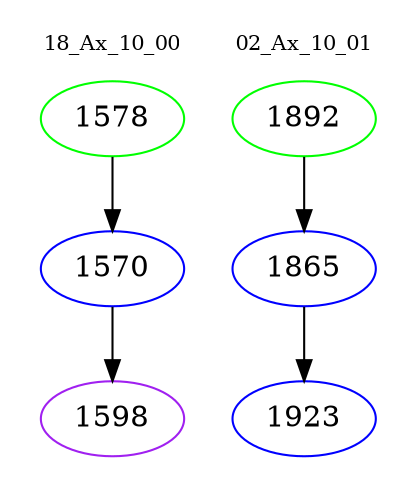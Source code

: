 digraph{
subgraph cluster_0 {
color = white
label = "18_Ax_10_00";
fontsize=10;
T0_1578 [label="1578", color="green"]
T0_1578 -> T0_1570 [color="black"]
T0_1570 [label="1570", color="blue"]
T0_1570 -> T0_1598 [color="black"]
T0_1598 [label="1598", color="purple"]
}
subgraph cluster_1 {
color = white
label = "02_Ax_10_01";
fontsize=10;
T1_1892 [label="1892", color="green"]
T1_1892 -> T1_1865 [color="black"]
T1_1865 [label="1865", color="blue"]
T1_1865 -> T1_1923 [color="black"]
T1_1923 [label="1923", color="blue"]
}
}
